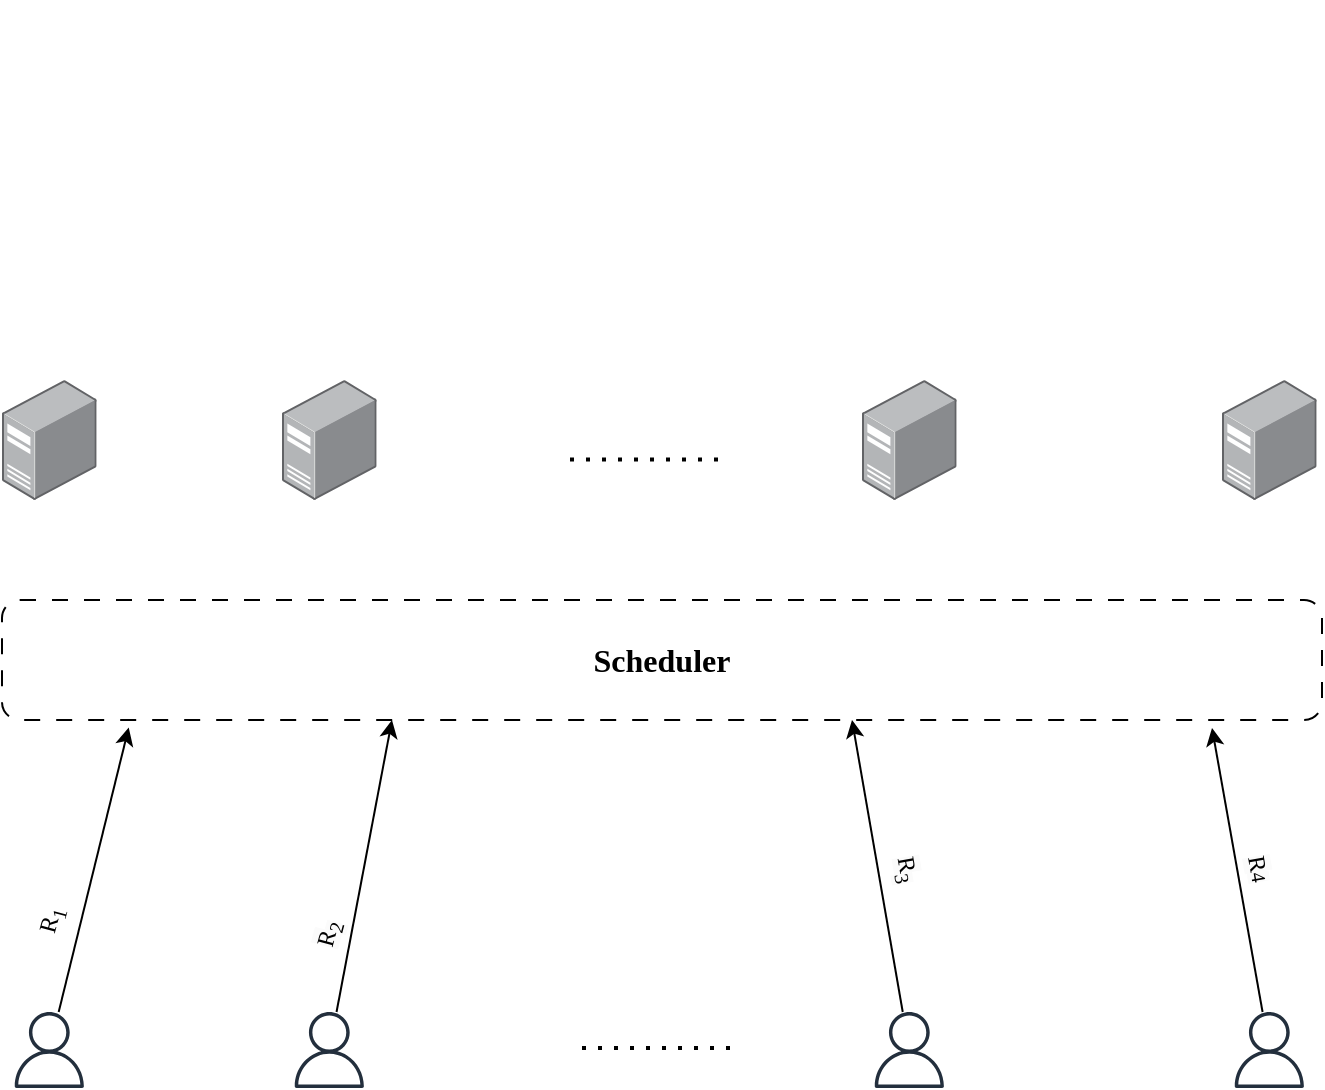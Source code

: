 <mxfile version="22.1.18" type="github">
  <diagram name="第 1 页" id="n0l9_IGRnVCK7IY2CVSV">
    <mxGraphModel dx="1039" dy="413" grid="1" gridSize="10" guides="1" tooltips="1" connect="1" arrows="1" fold="1" page="1" pageScale="1" pageWidth="827" pageHeight="1169" math="0" shadow="0">
      <root>
        <mxCell id="0" />
        <mxCell id="1" parent="0" />
        <mxCell id="gVyBX--V2GTejoInPmbf-10" value="" style="shape=image;html=1;verticalAlign=top;verticalLabelPosition=bottom;labelBackgroundColor=#ffffff;imageAspect=0;aspect=fixed;image=https://cdn2.iconfinder.com/data/icons/whcompare-servers-web-hosting/50/cloud-web-hosting-128.png" vertex="1" parent="1">
          <mxGeometry x="350" y="60" width="128" height="128" as="geometry" />
        </mxCell>
        <mxCell id="gVyBX--V2GTejoInPmbf-11" value="" style="image;points=[];aspect=fixed;html=1;align=center;shadow=0;dashed=0;image=img/lib/allied_telesis/computer_and_terminals/Server_Desktop.svg;" vertex="1" parent="1">
          <mxGeometry x="100" y="250" width="47.33" height="60" as="geometry" />
        </mxCell>
        <mxCell id="gVyBX--V2GTejoInPmbf-12" value="" style="image;points=[];aspect=fixed;html=1;align=center;shadow=0;dashed=0;image=img/lib/allied_telesis/computer_and_terminals/Server_Desktop.svg;" vertex="1" parent="1">
          <mxGeometry x="530" y="250" width="47.33" height="60" as="geometry" />
        </mxCell>
        <mxCell id="gVyBX--V2GTejoInPmbf-13" value="" style="image;points=[];aspect=fixed;html=1;align=center;shadow=0;dashed=0;image=img/lib/allied_telesis/computer_and_terminals/Server_Desktop.svg;" vertex="1" parent="1">
          <mxGeometry x="240" y="250" width="47.33" height="60" as="geometry" />
        </mxCell>
        <mxCell id="gVyBX--V2GTejoInPmbf-14" value="" style="image;points=[];aspect=fixed;html=1;align=center;shadow=0;dashed=0;image=img/lib/allied_telesis/computer_and_terminals/Server_Desktop.svg;" vertex="1" parent="1">
          <mxGeometry x="710" y="250" width="47.33" height="60" as="geometry" />
        </mxCell>
        <mxCell id="gVyBX--V2GTejoInPmbf-15" value="" style="endArrow=none;dashed=1;html=1;dashPattern=1 3;strokeWidth=2;rounded=0;" edge="1" parent="1">
          <mxGeometry width="50" height="50" relative="1" as="geometry">
            <mxPoint x="390" y="584" as="sourcePoint" />
            <mxPoint x="470" y="584" as="targetPoint" />
          </mxGeometry>
        </mxCell>
        <mxCell id="gVyBX--V2GTejoInPmbf-16" value="&lt;b&gt;&lt;font face=&quot;Times New Roman&quot; style=&quot;font-size: 16px;&quot;&gt;Scheduler&lt;/font&gt;&lt;/b&gt;" style="rounded=1;whiteSpace=wrap;html=1;dashed=1;dashPattern=8 8;" vertex="1" parent="1">
          <mxGeometry x="100" y="360" width="660" height="60" as="geometry" />
        </mxCell>
        <mxCell id="gVyBX--V2GTejoInPmbf-19" value="" style="sketch=0;outlineConnect=0;fontColor=#232F3E;gradientColor=none;fillColor=#232F3D;strokeColor=none;dashed=0;verticalLabelPosition=bottom;verticalAlign=top;align=center;html=1;fontSize=12;fontStyle=0;aspect=fixed;pointerEvents=1;shape=mxgraph.aws4.user;" vertex="1" parent="1">
          <mxGeometry x="104.66" y="566" width="38" height="38" as="geometry" />
        </mxCell>
        <mxCell id="gVyBX--V2GTejoInPmbf-20" value="" style="sketch=0;outlineConnect=0;fontColor=#232F3E;gradientColor=none;fillColor=#232F3D;strokeColor=none;dashed=0;verticalLabelPosition=bottom;verticalAlign=top;align=center;html=1;fontSize=12;fontStyle=0;aspect=fixed;pointerEvents=1;shape=mxgraph.aws4.user;" vertex="1" parent="1">
          <mxGeometry x="244.66" y="566" width="38" height="38" as="geometry" />
        </mxCell>
        <mxCell id="gVyBX--V2GTejoInPmbf-22" value="" style="sketch=0;outlineConnect=0;fontColor=#232F3E;gradientColor=none;fillColor=#232F3D;strokeColor=none;dashed=0;verticalLabelPosition=bottom;verticalAlign=top;align=center;html=1;fontSize=12;fontStyle=0;aspect=fixed;pointerEvents=1;shape=mxgraph.aws4.user;" vertex="1" parent="1">
          <mxGeometry x="534.67" y="566" width="38" height="38" as="geometry" />
        </mxCell>
        <mxCell id="gVyBX--V2GTejoInPmbf-23" value="" style="sketch=0;outlineConnect=0;fontColor=#232F3E;gradientColor=none;fillColor=#232F3D;strokeColor=none;dashed=0;verticalLabelPosition=bottom;verticalAlign=top;align=center;html=1;fontSize=12;fontStyle=0;aspect=fixed;pointerEvents=1;shape=mxgraph.aws4.user;" vertex="1" parent="1">
          <mxGeometry x="714.67" y="566" width="38" height="38" as="geometry" />
        </mxCell>
        <mxCell id="gVyBX--V2GTejoInPmbf-24" value="" style="endArrow=none;dashed=1;html=1;dashPattern=1 3;strokeWidth=2;rounded=0;" edge="1" parent="1">
          <mxGeometry width="50" height="50" relative="1" as="geometry">
            <mxPoint x="384" y="289.8" as="sourcePoint" />
            <mxPoint x="464" y="289.8" as="targetPoint" />
          </mxGeometry>
        </mxCell>
        <mxCell id="gVyBX--V2GTejoInPmbf-25" value="" style="endArrow=classic;html=1;rounded=0;entryX=0.096;entryY=1.063;entryDx=0;entryDy=0;entryPerimeter=0;" edge="1" parent="1" source="gVyBX--V2GTejoInPmbf-19" target="gVyBX--V2GTejoInPmbf-16">
          <mxGeometry width="50" height="50" relative="1" as="geometry">
            <mxPoint x="120" y="566" as="sourcePoint" />
            <mxPoint x="170" y="516" as="targetPoint" />
          </mxGeometry>
        </mxCell>
        <mxCell id="gVyBX--V2GTejoInPmbf-26" value="" style="endArrow=classic;html=1;rounded=0;entryX=0.096;entryY=1.063;entryDx=0;entryDy=0;entryPerimeter=0;" edge="1" parent="1" source="gVyBX--V2GTejoInPmbf-20">
          <mxGeometry width="50" height="50" relative="1" as="geometry">
            <mxPoint x="260" y="562" as="sourcePoint" />
            <mxPoint x="295" y="420" as="targetPoint" />
          </mxGeometry>
        </mxCell>
        <mxCell id="gVyBX--V2GTejoInPmbf-27" value="" style="endArrow=classic;html=1;rounded=0;entryX=0.096;entryY=1.063;entryDx=0;entryDy=0;entryPerimeter=0;" edge="1" parent="1" source="gVyBX--V2GTejoInPmbf-22">
          <mxGeometry width="50" height="50" relative="1" as="geometry">
            <mxPoint x="490" y="562" as="sourcePoint" />
            <mxPoint x="525" y="420" as="targetPoint" />
          </mxGeometry>
        </mxCell>
        <mxCell id="gVyBX--V2GTejoInPmbf-28" value="" style="endArrow=classic;html=1;rounded=0;entryX=0.096;entryY=1.063;entryDx=0;entryDy=0;entryPerimeter=0;" edge="1" parent="1" source="gVyBX--V2GTejoInPmbf-23">
          <mxGeometry width="50" height="50" relative="1" as="geometry">
            <mxPoint x="670" y="566" as="sourcePoint" />
            <mxPoint x="705" y="424" as="targetPoint" />
          </mxGeometry>
        </mxCell>
        <mxCell id="gVyBX--V2GTejoInPmbf-29" value="&lt;font face=&quot;Times New Roman&quot;&gt;R&lt;sub&gt;1&lt;/sub&gt;&lt;/font&gt;" style="text;strokeColor=none;align=center;fillColor=none;html=1;verticalAlign=middle;whiteSpace=wrap;rounded=0;rotation=-75;" vertex="1" parent="1">
          <mxGeometry x="100" y="510" width="50" height="20" as="geometry" />
        </mxCell>
        <mxCell id="gVyBX--V2GTejoInPmbf-30" value="&lt;span style=&quot;color: rgb(0, 0, 0); font-family: &amp;quot;Times New Roman&amp;quot;; font-size: 12px; font-style: normal; font-variant-ligatures: normal; font-variant-caps: normal; font-weight: 400; letter-spacing: normal; orphans: 2; text-align: center; text-indent: 0px; text-transform: none; widows: 2; word-spacing: 0px; -webkit-text-stroke-width: 0px; background-color: rgb(251, 251, 251); text-decoration-thickness: initial; text-decoration-style: initial; text-decoration-color: initial; float: none; display: inline !important;&quot;&gt;R&lt;/span&gt;&lt;sub style=&quot;border-color: var(--border-color); color: rgb(0, 0, 0); font-family: &amp;quot;Times New Roman&amp;quot;; font-style: normal; font-variant-ligatures: normal; font-variant-caps: normal; font-weight: 400; letter-spacing: normal; orphans: 2; text-align: center; text-indent: 0px; text-transform: none; widows: 2; word-spacing: 0px; -webkit-text-stroke-width: 0px; background-color: rgb(251, 251, 251); text-decoration-thickness: initial; text-decoration-style: initial; text-decoration-color: initial;&quot;&gt;2&lt;/sub&gt;" style="text;whiteSpace=wrap;html=1;rotation=-75;" vertex="1" parent="1">
          <mxGeometry x="238.67" y="500.0" width="50" height="20" as="geometry" />
        </mxCell>
        <mxCell id="gVyBX--V2GTejoInPmbf-31" value="&lt;span style=&quot;color: rgb(0, 0, 0); font-family: &amp;quot;Times New Roman&amp;quot;; font-size: 12px; font-style: normal; font-variant-ligatures: normal; font-variant-caps: normal; font-weight: 400; letter-spacing: normal; orphans: 2; text-align: center; text-indent: 0px; text-transform: none; widows: 2; word-spacing: 0px; -webkit-text-stroke-width: 0px; background-color: rgb(251, 251, 251); text-decoration-thickness: initial; text-decoration-style: initial; text-decoration-color: initial; float: none; display: inline !important;&quot;&gt;R&lt;/span&gt;&lt;sub style=&quot;border-color: var(--border-color); color: rgb(0, 0, 0); font-family: &amp;quot;Times New Roman&amp;quot;; font-style: normal; font-variant-ligatures: normal; font-variant-caps: normal; font-weight: 400; letter-spacing: normal; orphans: 2; text-align: center; text-indent: 0px; text-transform: none; widows: 2; word-spacing: 0px; -webkit-text-stroke-width: 0px; background-color: rgb(251, 251, 251); text-decoration-thickness: initial; text-decoration-style: initial; text-decoration-color: initial;&quot;&gt;3&lt;/sub&gt;" style="text;whiteSpace=wrap;html=1;rotation=80;" vertex="1" parent="1">
          <mxGeometry x="534.67" y="500" width="50" height="20" as="geometry" />
        </mxCell>
        <mxCell id="gVyBX--V2GTejoInPmbf-32" value="&lt;span style=&quot;color: rgb(0, 0, 0); font-family: &amp;quot;Times New Roman&amp;quot;; font-size: 12px; font-style: normal; font-variant-ligatures: normal; font-variant-caps: normal; font-weight: 400; letter-spacing: normal; orphans: 2; text-align: center; text-indent: 0px; text-transform: none; widows: 2; word-spacing: 0px; -webkit-text-stroke-width: 0px; background-color: rgb(251, 251, 251); text-decoration-thickness: initial; text-decoration-style: initial; text-decoration-color: initial; float: none; display: inline !important;&quot;&gt;R&lt;/span&gt;&lt;span style=&quot;color: rgb(0, 0, 0); font-family: &amp;quot;Times New Roman&amp;quot;; font-style: normal; font-variant-ligatures: normal; font-variant-caps: normal; font-weight: 400; letter-spacing: normal; orphans: 2; text-align: center; text-indent: 0px; text-transform: none; widows: 2; word-spacing: 0px; -webkit-text-stroke-width: 0px; background-color: rgb(251, 251, 251); text-decoration-thickness: initial; text-decoration-style: initial; text-decoration-color: initial; float: none; display: inline !important; font-size: 10px;&quot;&gt;4&lt;/span&gt;" style="text;whiteSpace=wrap;html=1;rotation=80;" vertex="1" parent="1">
          <mxGeometry x="710.0" y="500" width="50" height="20" as="geometry" />
        </mxCell>
      </root>
    </mxGraphModel>
  </diagram>
</mxfile>

